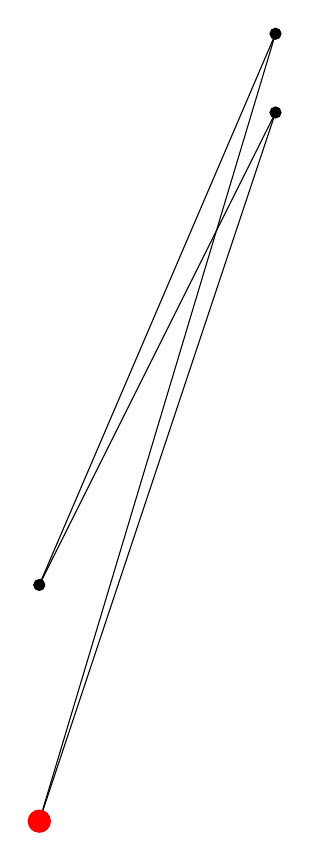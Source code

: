 \draw [black] (0, 0) -- (3, 10);
\filldraw [black] (0, 0) circle (2pt);
\draw [black] (3, 10) --(0, 3);
\filldraw [black] (3, 10) circle (2pt);
\draw [black] (0, 3) --(3, 9);
\filldraw [black] (0, 3) circle (2pt);
\draw [black] (3, 9) --(0, 0);
\filldraw (3, 9) [black] circle (2pt);
\filldraw [red] (0, 0) circle (4pt);